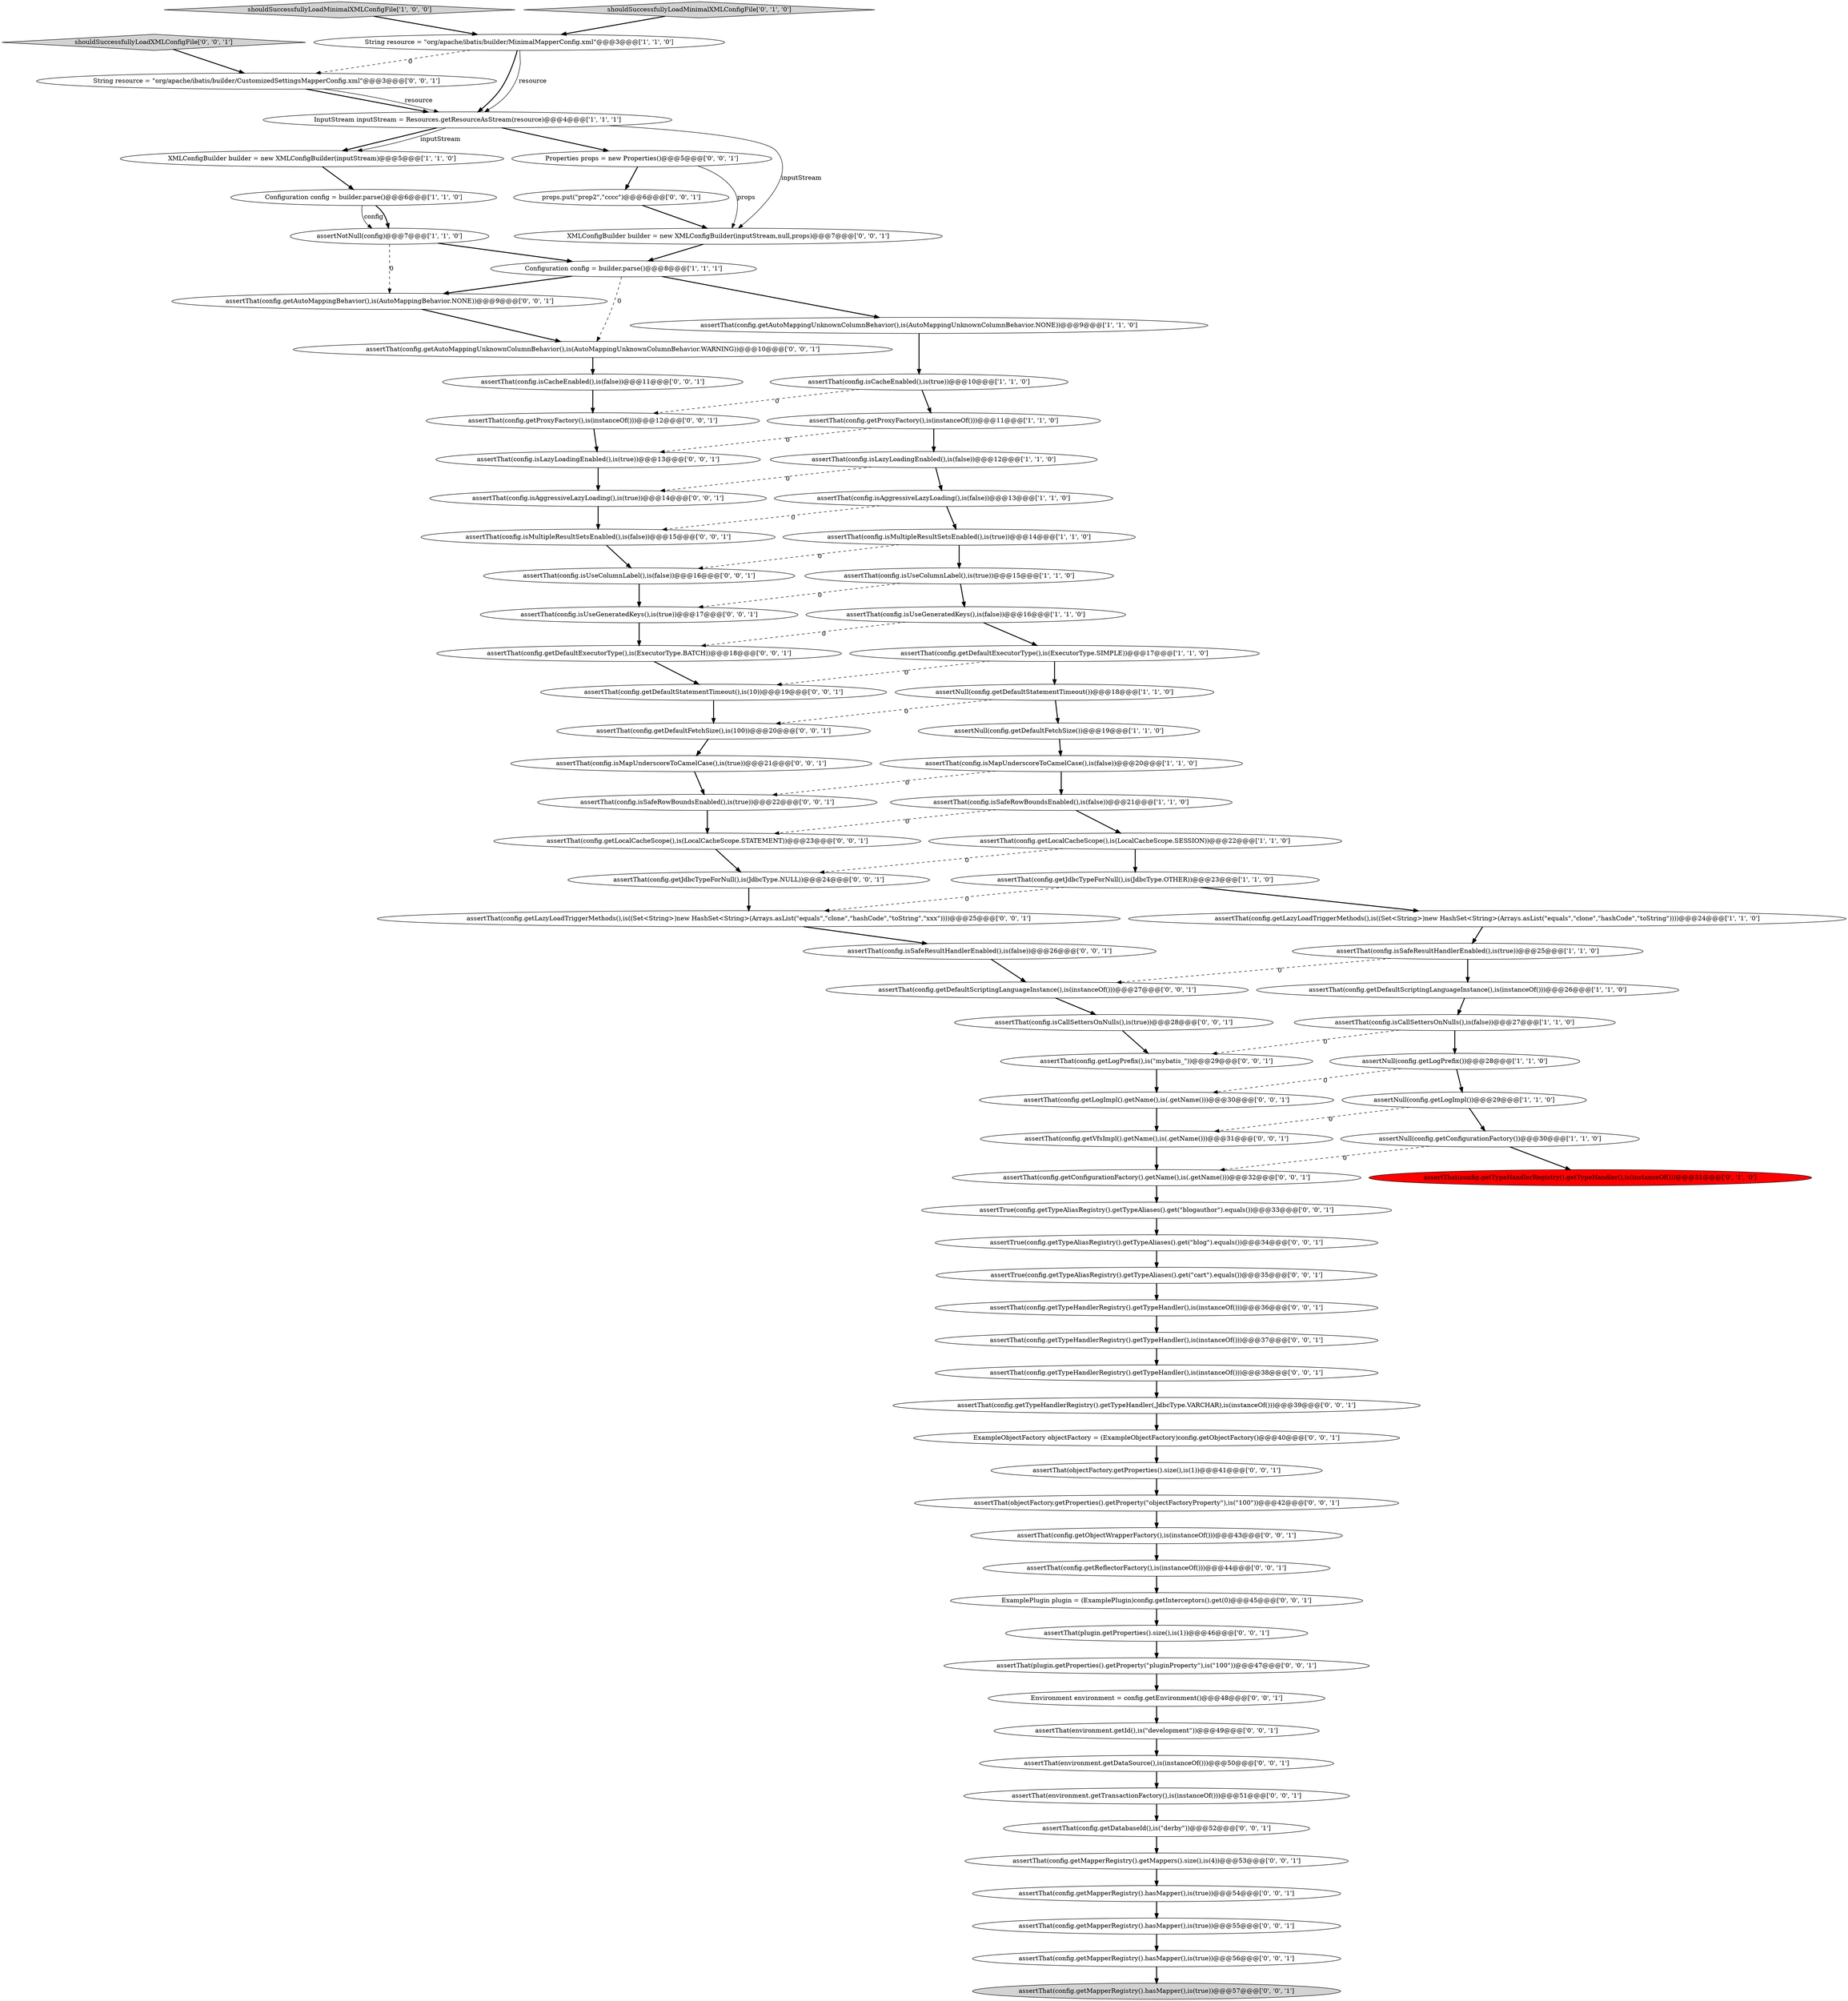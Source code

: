 digraph {
44 [style = filled, label = "assertTrue(config.getTypeAliasRegistry().getTypeAliases().get(\"blogauthor\").equals())@@@33@@@['0', '0', '1']", fillcolor = white, shape = ellipse image = "AAA0AAABBB3BBB"];
47 [style = filled, label = "assertThat(config.getLogPrefix(),is(\"mybatis_\"))@@@29@@@['0', '0', '1']", fillcolor = white, shape = ellipse image = "AAA0AAABBB3BBB"];
73 [style = filled, label = "assertThat(config.isCallSettersOnNulls(),is(true))@@@28@@@['0', '0', '1']", fillcolor = white, shape = ellipse image = "AAA0AAABBB3BBB"];
67 [style = filled, label = "props.put(\"prop2\",\"cccc\")@@@6@@@['0', '0', '1']", fillcolor = white, shape = ellipse image = "AAA0AAABBB3BBB"];
68 [style = filled, label = "assertThat(config.getMapperRegistry().getMappers().size(),is(4))@@@53@@@['0', '0', '1']", fillcolor = white, shape = ellipse image = "AAA0AAABBB3BBB"];
84 [style = filled, label = "assertThat(config.isUseGeneratedKeys(),is(true))@@@17@@@['0', '0', '1']", fillcolor = white, shape = ellipse image = "AAA0AAABBB3BBB"];
43 [style = filled, label = "assertThat(config.getAutoMappingBehavior(),is(AutoMappingBehavior.NONE))@@@9@@@['0', '0', '1']", fillcolor = white, shape = ellipse image = "AAA0AAABBB3BBB"];
8 [style = filled, label = "assertThat(config.getDefaultScriptingLanguageInstance(),is(instanceOf()))@@@26@@@['1', '1', '0']", fillcolor = white, shape = ellipse image = "AAA0AAABBB1BBB"];
52 [style = filled, label = "assertThat(config.getDatabaseId(),is(\"derby\"))@@@52@@@['0', '0', '1']", fillcolor = white, shape = ellipse image = "AAA0AAABBB3BBB"];
51 [style = filled, label = "assertThat(config.getMapperRegistry().hasMapper(),is(true))@@@54@@@['0', '0', '1']", fillcolor = white, shape = ellipse image = "AAA0AAABBB3BBB"];
62 [style = filled, label = "assertThat(objectFactory.getProperties().size(),is(1))@@@41@@@['0', '0', '1']", fillcolor = white, shape = ellipse image = "AAA0AAABBB3BBB"];
54 [style = filled, label = "assertThat(config.isUseColumnLabel(),is(false))@@@16@@@['0', '0', '1']", fillcolor = white, shape = ellipse image = "AAA0AAABBB3BBB"];
80 [style = filled, label = "assertThat(config.getVfsImpl().getName(),is(.getName()))@@@31@@@['0', '0', '1']", fillcolor = white, shape = ellipse image = "AAA0AAABBB3BBB"];
22 [style = filled, label = "assertNull(config.getDefaultFetchSize())@@@19@@@['1', '1', '0']", fillcolor = white, shape = ellipse image = "AAA0AAABBB1BBB"];
33 [style = filled, label = "ExamplePlugin plugin = (ExamplePlugin)config.getInterceptors().get(0)@@@45@@@['0', '0', '1']", fillcolor = white, shape = ellipse image = "AAA0AAABBB3BBB"];
64 [style = filled, label = "assertThat(config.getTypeHandlerRegistry().getTypeHandler(,JdbcType.VARCHAR),is(instanceOf()))@@@39@@@['0', '0', '1']", fillcolor = white, shape = ellipse image = "AAA0AAABBB3BBB"];
53 [style = filled, label = "assertThat(plugin.getProperties().size(),is(1))@@@46@@@['0', '0', '1']", fillcolor = white, shape = ellipse image = "AAA0AAABBB3BBB"];
3 [style = filled, label = "assertNull(config.getDefaultStatementTimeout())@@@18@@@['1', '1', '0']", fillcolor = white, shape = ellipse image = "AAA0AAABBB1BBB"];
36 [style = filled, label = "assertThat(config.getTypeHandlerRegistry().getTypeHandler(),is(instanceOf()))@@@36@@@['0', '0', '1']", fillcolor = white, shape = ellipse image = "AAA0AAABBB3BBB"];
17 [style = filled, label = "XMLConfigBuilder builder = new XMLConfigBuilder(inputStream)@@@5@@@['1', '1', '0']", fillcolor = white, shape = ellipse image = "AAA0AAABBB1BBB"];
83 [style = filled, label = "Environment environment = config.getEnvironment()@@@48@@@['0', '0', '1']", fillcolor = white, shape = ellipse image = "AAA0AAABBB3BBB"];
14 [style = filled, label = "assertThat(config.getLocalCacheScope(),is(LocalCacheScope.SESSION))@@@22@@@['1', '1', '0']", fillcolor = white, shape = ellipse image = "AAA0AAABBB1BBB"];
60 [style = filled, label = "assertThat(environment.getDataSource(),is(instanceOf()))@@@50@@@['0', '0', '1']", fillcolor = white, shape = ellipse image = "AAA0AAABBB3BBB"];
66 [style = filled, label = "assertThat(config.getDefaultFetchSize(),is(100))@@@20@@@['0', '0', '1']", fillcolor = white, shape = ellipse image = "AAA0AAABBB3BBB"];
48 [style = filled, label = "shouldSuccessfullyLoadXMLConfigFile['0', '0', '1']", fillcolor = lightgray, shape = diamond image = "AAA0AAABBB3BBB"];
31 [style = filled, label = "assertThat(config.getLocalCacheScope(),is(LocalCacheScope.STATEMENT))@@@23@@@['0', '0', '1']", fillcolor = white, shape = ellipse image = "AAA0AAABBB3BBB"];
0 [style = filled, label = "InputStream inputStream = Resources.getResourceAsStream(resource)@@@4@@@['1', '1', '1']", fillcolor = white, shape = ellipse image = "AAA0AAABBB1BBB"];
7 [style = filled, label = "assertThat(config.isCallSettersOnNulls(),is(false))@@@27@@@['1', '1', '0']", fillcolor = white, shape = ellipse image = "AAA0AAABBB1BBB"];
50 [style = filled, label = "String resource = \"org/apache/ibatis/builder/CustomizedSettingsMapperConfig.xml\"@@@3@@@['0', '0', '1']", fillcolor = white, shape = ellipse image = "AAA0AAABBB3BBB"];
77 [style = filled, label = "assertThat(config.getTypeHandlerRegistry().getTypeHandler(),is(instanceOf()))@@@37@@@['0', '0', '1']", fillcolor = white, shape = ellipse image = "AAA0AAABBB3BBB"];
19 [style = filled, label = "assertThat(config.isUseColumnLabel(),is(true))@@@15@@@['1', '1', '0']", fillcolor = white, shape = ellipse image = "AAA0AAABBB1BBB"];
18 [style = filled, label = "assertThat(config.isCacheEnabled(),is(true))@@@10@@@['1', '1', '0']", fillcolor = white, shape = ellipse image = "AAA0AAABBB1BBB"];
24 [style = filled, label = "shouldSuccessfullyLoadMinimalXMLConfigFile['1', '0', '0']", fillcolor = lightgray, shape = diamond image = "AAA0AAABBB1BBB"];
38 [style = filled, label = "assertThat(config.getAutoMappingUnknownColumnBehavior(),is(AutoMappingUnknownColumnBehavior.WARNING))@@@10@@@['0', '0', '1']", fillcolor = white, shape = ellipse image = "AAA0AAABBB3BBB"];
58 [style = filled, label = "assertThat(config.isMapUnderscoreToCamelCase(),is(true))@@@21@@@['0', '0', '1']", fillcolor = white, shape = ellipse image = "AAA0AAABBB3BBB"];
72 [style = filled, label = "Properties props = new Properties()@@@5@@@['0', '0', '1']", fillcolor = white, shape = ellipse image = "AAA0AAABBB3BBB"];
12 [style = filled, label = "assertThat(config.isMapUnderscoreToCamelCase(),is(false))@@@20@@@['1', '1', '0']", fillcolor = white, shape = ellipse image = "AAA0AAABBB1BBB"];
40 [style = filled, label = "assertThat(config.getConfigurationFactory().getName(),is(.getName()))@@@32@@@['0', '0', '1']", fillcolor = white, shape = ellipse image = "AAA0AAABBB3BBB"];
61 [style = filled, label = "assertThat(config.getMapperRegistry().hasMapper(),is(true))@@@55@@@['0', '0', '1']", fillcolor = white, shape = ellipse image = "AAA0AAABBB3BBB"];
82 [style = filled, label = "assertThat(config.getObjectWrapperFactory(),is(instanceOf()))@@@43@@@['0', '0', '1']", fillcolor = white, shape = ellipse image = "AAA0AAABBB3BBB"];
46 [style = filled, label = "assertThat(config.getMapperRegistry().hasMapper(),is(true))@@@57@@@['0', '0', '1']", fillcolor = lightgray, shape = ellipse image = "AAA0AAABBB3BBB"];
28 [style = filled, label = "assertThat(config.getJdbcTypeForNull(),is(JdbcType.OTHER))@@@23@@@['1', '1', '0']", fillcolor = white, shape = ellipse image = "AAA0AAABBB1BBB"];
70 [style = filled, label = "assertThat(plugin.getProperties().getProperty(\"pluginProperty\"),is(\"100\"))@@@47@@@['0', '0', '1']", fillcolor = white, shape = ellipse image = "AAA0AAABBB3BBB"];
26 [style = filled, label = "assertThat(config.isLazyLoadingEnabled(),is(false))@@@12@@@['1', '1', '0']", fillcolor = white, shape = ellipse image = "AAA0AAABBB1BBB"];
56 [style = filled, label = "XMLConfigBuilder builder = new XMLConfigBuilder(inputStream,null,props)@@@7@@@['0', '0', '1']", fillcolor = white, shape = ellipse image = "AAA0AAABBB3BBB"];
75 [style = filled, label = "assertThat(objectFactory.getProperties().getProperty(\"objectFactoryProperty\"),is(\"100\"))@@@42@@@['0', '0', '1']", fillcolor = white, shape = ellipse image = "AAA0AAABBB3BBB"];
57 [style = filled, label = "assertThat(config.isCacheEnabled(),is(false))@@@11@@@['0', '0', '1']", fillcolor = white, shape = ellipse image = "AAA0AAABBB3BBB"];
69 [style = filled, label = "assertThat(config.getReflectorFactory(),is(instanceOf()))@@@44@@@['0', '0', '1']", fillcolor = white, shape = ellipse image = "AAA0AAABBB3BBB"];
27 [style = filled, label = "assertThat(config.isMultipleResultSetsEnabled(),is(true))@@@14@@@['1', '1', '0']", fillcolor = white, shape = ellipse image = "AAA0AAABBB1BBB"];
32 [style = filled, label = "assertThat(config.getDefaultStatementTimeout(),is(10))@@@19@@@['0', '0', '1']", fillcolor = white, shape = ellipse image = "AAA0AAABBB3BBB"];
16 [style = filled, label = "assertThat(config.getAutoMappingUnknownColumnBehavior(),is(AutoMappingUnknownColumnBehavior.NONE))@@@9@@@['1', '1', '0']", fillcolor = white, shape = ellipse image = "AAA0AAABBB1BBB"];
81 [style = filled, label = "assertThat(config.isMultipleResultSetsEnabled(),is(false))@@@15@@@['0', '0', '1']", fillcolor = white, shape = ellipse image = "AAA0AAABBB3BBB"];
55 [style = filled, label = "assertThat(config.isSafeRowBoundsEnabled(),is(true))@@@22@@@['0', '0', '1']", fillcolor = white, shape = ellipse image = "AAA0AAABBB3BBB"];
42 [style = filled, label = "assertThat(config.getDefaultExecutorType(),is(ExecutorType.BATCH))@@@18@@@['0', '0', '1']", fillcolor = white, shape = ellipse image = "AAA0AAABBB3BBB"];
6 [style = filled, label = "assertNull(config.getLogImpl())@@@29@@@['1', '1', '0']", fillcolor = white, shape = ellipse image = "AAA0AAABBB1BBB"];
2 [style = filled, label = "assertThat(config.getDefaultExecutorType(),is(ExecutorType.SIMPLE))@@@17@@@['1', '1', '0']", fillcolor = white, shape = ellipse image = "AAA0AAABBB1BBB"];
71 [style = filled, label = "assertTrue(config.getTypeAliasRegistry().getTypeAliases().get(\"blog\").equals())@@@34@@@['0', '0', '1']", fillcolor = white, shape = ellipse image = "AAA0AAABBB3BBB"];
35 [style = filled, label = "assertThat(config.getMapperRegistry().hasMapper(),is(true))@@@56@@@['0', '0', '1']", fillcolor = white, shape = ellipse image = "AAA0AAABBB3BBB"];
49 [style = filled, label = "assertThat(config.getDefaultScriptingLanguageInstance(),is(instanceOf()))@@@27@@@['0', '0', '1']", fillcolor = white, shape = ellipse image = "AAA0AAABBB3BBB"];
79 [style = filled, label = "assertThat(environment.getTransactionFactory(),is(instanceOf()))@@@51@@@['0', '0', '1']", fillcolor = white, shape = ellipse image = "AAA0AAABBB3BBB"];
30 [style = filled, label = "shouldSuccessfullyLoadMinimalXMLConfigFile['0', '1', '0']", fillcolor = lightgray, shape = diamond image = "AAA0AAABBB2BBB"];
34 [style = filled, label = "ExampleObjectFactory objectFactory = (ExampleObjectFactory)config.getObjectFactory()@@@40@@@['0', '0', '1']", fillcolor = white, shape = ellipse image = "AAA0AAABBB3BBB"];
9 [style = filled, label = "assertNull(config.getConfigurationFactory())@@@30@@@['1', '1', '0']", fillcolor = white, shape = ellipse image = "AAA0AAABBB1BBB"];
15 [style = filled, label = "assertThat(config.getLazyLoadTriggerMethods(),is((Set<String>)new HashSet<String>(Arrays.asList(\"equals\",\"clone\",\"hashCode\",\"toString\"))))@@@24@@@['1', '1', '0']", fillcolor = white, shape = ellipse image = "AAA0AAABBB1BBB"];
63 [style = filled, label = "assertThat(config.getJdbcTypeForNull(),is(JdbcType.NULL))@@@24@@@['0', '0', '1']", fillcolor = white, shape = ellipse image = "AAA0AAABBB3BBB"];
5 [style = filled, label = "assertNull(config.getLogPrefix())@@@28@@@['1', '1', '0']", fillcolor = white, shape = ellipse image = "AAA0AAABBB1BBB"];
25 [style = filled, label = "String resource = \"org/apache/ibatis/builder/MinimalMapperConfig.xml\"@@@3@@@['1', '1', '0']", fillcolor = white, shape = ellipse image = "AAA0AAABBB1BBB"];
4 [style = filled, label = "assertNotNull(config)@@@7@@@['1', '1', '0']", fillcolor = white, shape = ellipse image = "AAA0AAABBB1BBB"];
10 [style = filled, label = "Configuration config = builder.parse()@@@6@@@['1', '1', '0']", fillcolor = white, shape = ellipse image = "AAA0AAABBB1BBB"];
29 [style = filled, label = "assertThat(config.getTypeHandlerRegistry().getTypeHandler(),is(instanceOf()))@@@31@@@['0', '1', '0']", fillcolor = red, shape = ellipse image = "AAA1AAABBB2BBB"];
23 [style = filled, label = "assertThat(config.isSafeResultHandlerEnabled(),is(true))@@@25@@@['1', '1', '0']", fillcolor = white, shape = ellipse image = "AAA0AAABBB1BBB"];
13 [style = filled, label = "assertThat(config.isAggressiveLazyLoading(),is(false))@@@13@@@['1', '1', '0']", fillcolor = white, shape = ellipse image = "AAA0AAABBB1BBB"];
39 [style = filled, label = "assertThat(config.isAggressiveLazyLoading(),is(true))@@@14@@@['0', '0', '1']", fillcolor = white, shape = ellipse image = "AAA0AAABBB3BBB"];
11 [style = filled, label = "assertThat(config.isSafeRowBoundsEnabled(),is(false))@@@21@@@['1', '1', '0']", fillcolor = white, shape = ellipse image = "AAA0AAABBB1BBB"];
76 [style = filled, label = "assertThat(config.getProxyFactory(),is(instanceOf()))@@@12@@@['0', '0', '1']", fillcolor = white, shape = ellipse image = "AAA0AAABBB3BBB"];
65 [style = filled, label = "assertTrue(config.getTypeAliasRegistry().getTypeAliases().get(\"cart\").equals())@@@35@@@['0', '0', '1']", fillcolor = white, shape = ellipse image = "AAA0AAABBB3BBB"];
1 [style = filled, label = "assertThat(config.isUseGeneratedKeys(),is(false))@@@16@@@['1', '1', '0']", fillcolor = white, shape = ellipse image = "AAA0AAABBB1BBB"];
37 [style = filled, label = "assertThat(config.isLazyLoadingEnabled(),is(true))@@@13@@@['0', '0', '1']", fillcolor = white, shape = ellipse image = "AAA0AAABBB3BBB"];
41 [style = filled, label = "assertThat(config.getTypeHandlerRegistry().getTypeHandler(),is(instanceOf()))@@@38@@@['0', '0', '1']", fillcolor = white, shape = ellipse image = "AAA0AAABBB3BBB"];
59 [style = filled, label = "assertThat(config.getLogImpl().getName(),is(.getName()))@@@30@@@['0', '0', '1']", fillcolor = white, shape = ellipse image = "AAA0AAABBB3BBB"];
74 [style = filled, label = "assertThat(config.isSafeResultHandlerEnabled(),is(false))@@@26@@@['0', '0', '1']", fillcolor = white, shape = ellipse image = "AAA0AAABBB3BBB"];
45 [style = filled, label = "assertThat(config.getLazyLoadTriggerMethods(),is((Set<String>)new HashSet<String>(Arrays.asList(\"equals\",\"clone\",\"hashCode\",\"toString\",\"xxx\"))))@@@25@@@['0', '0', '1']", fillcolor = white, shape = ellipse image = "AAA0AAABBB3BBB"];
20 [style = filled, label = "Configuration config = builder.parse()@@@8@@@['1', '1', '1']", fillcolor = white, shape = ellipse image = "AAA0AAABBB1BBB"];
78 [style = filled, label = "assertThat(environment.getId(),is(\"development\"))@@@49@@@['0', '0', '1']", fillcolor = white, shape = ellipse image = "AAA0AAABBB3BBB"];
21 [style = filled, label = "assertThat(config.getProxyFactory(),is(instanceOf()))@@@11@@@['1', '1', '0']", fillcolor = white, shape = ellipse image = "AAA0AAABBB1BBB"];
44->71 [style = bold, label=""];
1->42 [style = dashed, label="0"];
78->60 [style = bold, label=""];
11->14 [style = bold, label=""];
28->45 [style = dashed, label="0"];
2->32 [style = dashed, label="0"];
27->54 [style = dashed, label="0"];
14->28 [style = bold, label=""];
21->37 [style = dashed, label="0"];
23->49 [style = dashed, label="0"];
52->68 [style = bold, label=""];
21->26 [style = bold, label=""];
19->1 [style = bold, label=""];
20->16 [style = bold, label=""];
20->38 [style = dashed, label="0"];
51->61 [style = bold, label=""];
3->66 [style = dashed, label="0"];
41->64 [style = bold, label=""];
0->56 [style = solid, label="inputStream"];
76->37 [style = bold, label=""];
83->78 [style = bold, label=""];
20->43 [style = bold, label=""];
64->34 [style = bold, label=""];
36->77 [style = bold, label=""];
27->19 [style = bold, label=""];
55->31 [style = bold, label=""];
45->74 [style = bold, label=""];
9->29 [style = bold, label=""];
71->65 [style = bold, label=""];
70->83 [style = bold, label=""];
12->55 [style = dashed, label="0"];
10->4 [style = solid, label="config"];
0->17 [style = bold, label=""];
14->63 [style = dashed, label="0"];
12->11 [style = bold, label=""];
39->81 [style = bold, label=""];
48->50 [style = bold, label=""];
23->8 [style = bold, label=""];
67->56 [style = bold, label=""];
26->13 [style = bold, label=""];
38->57 [style = bold, label=""];
49->73 [style = bold, label=""];
54->84 [style = bold, label=""];
19->84 [style = dashed, label="0"];
7->5 [style = bold, label=""];
84->42 [style = bold, label=""];
79->52 [style = bold, label=""];
5->6 [style = bold, label=""];
57->76 [style = bold, label=""];
34->62 [style = bold, label=""];
74->49 [style = bold, label=""];
42->32 [style = bold, label=""];
5->59 [style = dashed, label="0"];
75->82 [style = bold, label=""];
63->45 [style = bold, label=""];
26->39 [style = dashed, label="0"];
25->0 [style = bold, label=""];
17->10 [style = bold, label=""];
59->80 [style = bold, label=""];
80->40 [style = bold, label=""];
16->18 [style = bold, label=""];
32->66 [style = bold, label=""];
62->75 [style = bold, label=""];
2->3 [style = bold, label=""];
13->81 [style = dashed, label="0"];
60->79 [style = bold, label=""];
31->63 [style = bold, label=""];
47->59 [style = bold, label=""];
68->51 [style = bold, label=""];
66->58 [style = bold, label=""];
25->0 [style = solid, label="resource"];
4->43 [style = dashed, label="0"];
13->27 [style = bold, label=""];
6->80 [style = dashed, label="0"];
43->38 [style = bold, label=""];
11->31 [style = dashed, label="0"];
18->76 [style = dashed, label="0"];
24->25 [style = bold, label=""];
50->0 [style = bold, label=""];
4->20 [style = bold, label=""];
72->56 [style = solid, label="props"];
1->2 [style = bold, label=""];
18->21 [style = bold, label=""];
0->72 [style = bold, label=""];
37->39 [style = bold, label=""];
25->50 [style = dashed, label="0"];
40->44 [style = bold, label=""];
7->47 [style = dashed, label="0"];
61->35 [style = bold, label=""];
15->23 [style = bold, label=""];
28->15 [style = bold, label=""];
81->54 [style = bold, label=""];
77->41 [style = bold, label=""];
30->25 [style = bold, label=""];
58->55 [style = bold, label=""];
3->22 [style = bold, label=""];
33->53 [style = bold, label=""];
8->7 [style = bold, label=""];
73->47 [style = bold, label=""];
65->36 [style = bold, label=""];
9->40 [style = dashed, label="0"];
50->0 [style = solid, label="resource"];
69->33 [style = bold, label=""];
82->69 [style = bold, label=""];
22->12 [style = bold, label=""];
53->70 [style = bold, label=""];
10->4 [style = bold, label=""];
72->67 [style = bold, label=""];
56->20 [style = bold, label=""];
6->9 [style = bold, label=""];
0->17 [style = solid, label="inputStream"];
35->46 [style = bold, label=""];
}
